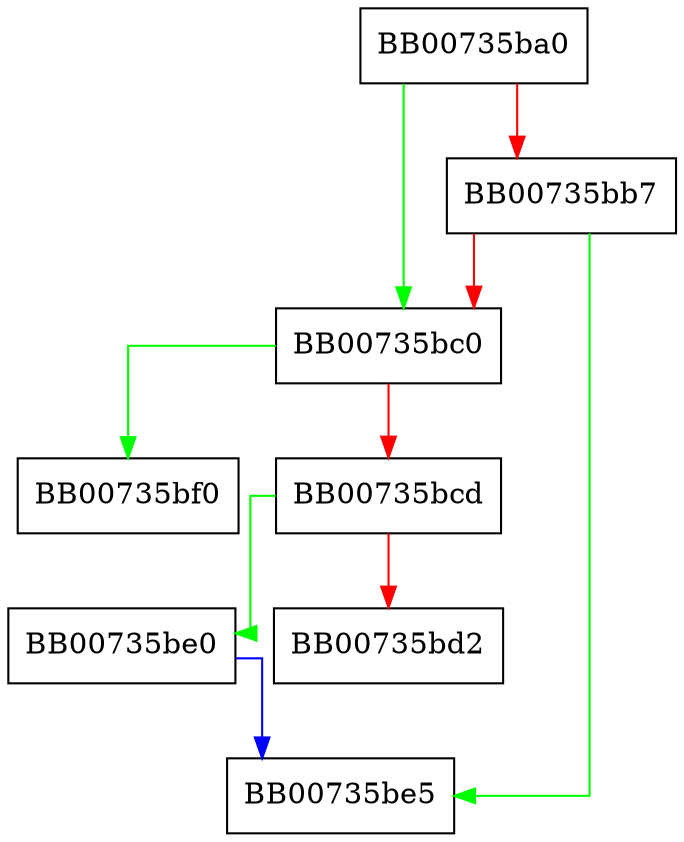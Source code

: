 digraph conf_value_cmp {
  node [shape="box"];
  graph [splines=ortho];
  BB00735ba0 -> BB00735bc0 [color="green"];
  BB00735ba0 -> BB00735bb7 [color="red"];
  BB00735bb7 -> BB00735be5 [color="green"];
  BB00735bb7 -> BB00735bc0 [color="red"];
  BB00735bc0 -> BB00735bf0 [color="green"];
  BB00735bc0 -> BB00735bcd [color="red"];
  BB00735bcd -> BB00735be0 [color="green"];
  BB00735bcd -> BB00735bd2 [color="red"];
  BB00735be0 -> BB00735be5 [color="blue"];
}
